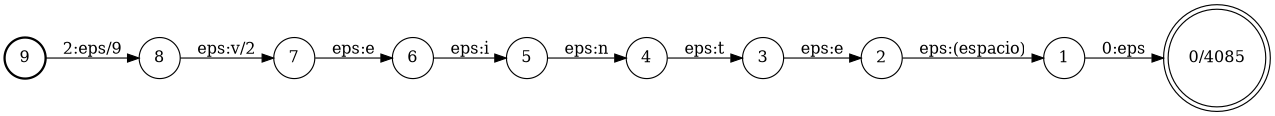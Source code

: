 digraph FST {
rankdir = LR;
size = "8.5,11";
label = "";
center = 1;
orientation = Portrait;
ranksep = "0.4";
nodesep = "0.25";
9 [label = "9", shape = circle, style = bold, fontsize = 14]
	9 -> 8 [label = "2:eps/9", fontsize = 14];
0 [label = "0/4085", shape = doublecircle, style = solid, fontsize = 14]
1 [label = "1", shape = circle, style = solid, fontsize = 14]
	1 -> 0 [label = "0:eps", fontsize = 14];
2 [label = "2", shape = circle, style = solid, fontsize = 14]
	2 -> 1 [label = "eps:(espacio)", fontsize = 14];
3 [label = "3", shape = circle, style = solid, fontsize = 14]
	3 -> 2 [label = "eps:e", fontsize = 14];
4 [label = "4", shape = circle, style = solid, fontsize = 14]
	4 -> 3 [label = "eps:t", fontsize = 14];
5 [label = "5", shape = circle, style = solid, fontsize = 14]
	5 -> 4 [label = "eps:n", fontsize = 14];
6 [label = "6", shape = circle, style = solid, fontsize = 14]
	6 -> 5 [label = "eps:i", fontsize = 14];
7 [label = "7", shape = circle, style = solid, fontsize = 14]
	7 -> 6 [label = "eps:e", fontsize = 14];
8 [label = "8", shape = circle, style = solid, fontsize = 14]
	8 -> 7 [label = "eps:v/2", fontsize = 14];
}
